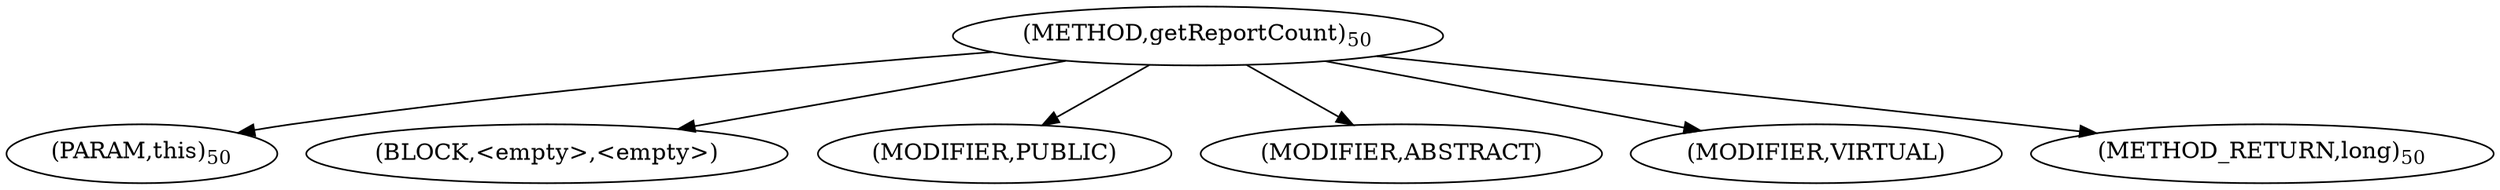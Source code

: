 digraph "getReportCount" {  
"37" [label = <(METHOD,getReportCount)<SUB>50</SUB>> ]
"38" [label = <(PARAM,this)<SUB>50</SUB>> ]
"39" [label = <(BLOCK,&lt;empty&gt;,&lt;empty&gt;)> ]
"40" [label = <(MODIFIER,PUBLIC)> ]
"41" [label = <(MODIFIER,ABSTRACT)> ]
"42" [label = <(MODIFIER,VIRTUAL)> ]
"43" [label = <(METHOD_RETURN,long)<SUB>50</SUB>> ]
  "37" -> "38" 
  "37" -> "39" 
  "37" -> "40" 
  "37" -> "41" 
  "37" -> "42" 
  "37" -> "43" 
}
